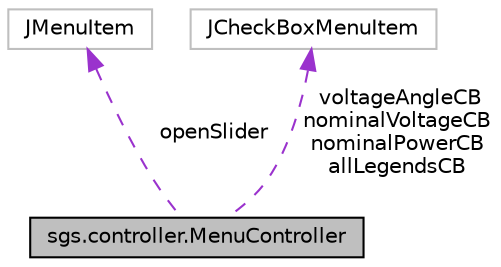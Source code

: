 digraph "sgs.controller.MenuController"
{
  edge [fontname="Helvetica",fontsize="10",labelfontname="Helvetica",labelfontsize="10"];
  node [fontname="Helvetica",fontsize="10",shape=record];
  Node1 [label="sgs.controller.MenuController",height=0.2,width=0.4,color="black", fillcolor="grey75", style="filled" fontcolor="black"];
  Node2 -> Node1 [dir="back",color="darkorchid3",fontsize="10",style="dashed",label=" openSlider" ,fontname="Helvetica"];
  Node2 [label="JMenuItem",height=0.2,width=0.4,color="grey75", fillcolor="white", style="filled"];
  Node3 -> Node1 [dir="back",color="darkorchid3",fontsize="10",style="dashed",label=" voltageAngleCB\nnominalVoltageCB\nnominalPowerCB\nallLegendsCB" ,fontname="Helvetica"];
  Node3 [label="JCheckBoxMenuItem",height=0.2,width=0.4,color="grey75", fillcolor="white", style="filled"];
}
